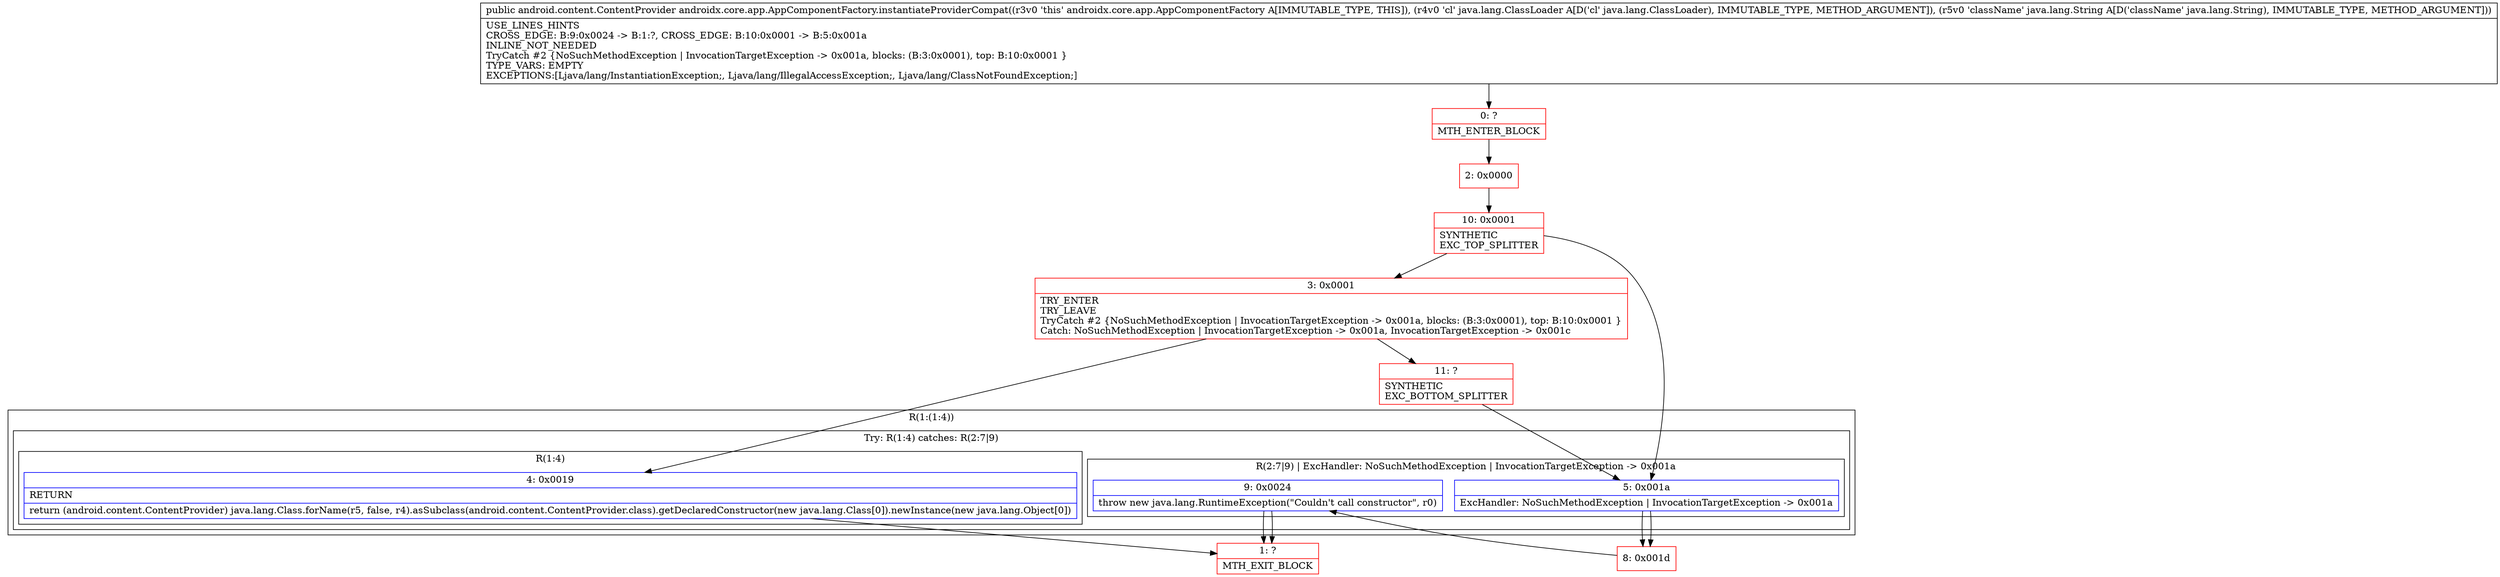 digraph "CFG forandroidx.core.app.AppComponentFactory.instantiateProviderCompat(Ljava\/lang\/ClassLoader;Ljava\/lang\/String;)Landroid\/content\/ContentProvider;" {
subgraph cluster_Region_174881210 {
label = "R(1:(1:4))";
node [shape=record,color=blue];
subgraph cluster_TryCatchRegion_1292473590 {
label = "Try: R(1:4) catches: R(2:7|9)";
node [shape=record,color=blue];
subgraph cluster_Region_1160134720 {
label = "R(1:4)";
node [shape=record,color=blue];
Node_4 [shape=record,label="{4\:\ 0x0019|RETURN\l|return (android.content.ContentProvider) java.lang.Class.forName(r5, false, r4).asSubclass(android.content.ContentProvider.class).getDeclaredConstructor(new java.lang.Class[0]).newInstance(new java.lang.Object[0])\l}"];
}
subgraph cluster_Region_1828767387 {
label = "R(2:7|9) | ExcHandler: NoSuchMethodException \| InvocationTargetException \-\> 0x001a\l";
node [shape=record,color=blue];
Node_5 [shape=record,label="{5\:\ 0x001a|ExcHandler: NoSuchMethodException \| InvocationTargetException \-\> 0x001a\l}"];
Node_9 [shape=record,label="{9\:\ 0x0024|throw new java.lang.RuntimeException(\"Couldn't call constructor\", r0)\l}"];
}
}
}
subgraph cluster_Region_1828767387 {
label = "R(2:7|9) | ExcHandler: NoSuchMethodException \| InvocationTargetException \-\> 0x001a\l";
node [shape=record,color=blue];
Node_5 [shape=record,label="{5\:\ 0x001a|ExcHandler: NoSuchMethodException \| InvocationTargetException \-\> 0x001a\l}"];
Node_9 [shape=record,label="{9\:\ 0x0024|throw new java.lang.RuntimeException(\"Couldn't call constructor\", r0)\l}"];
}
Node_0 [shape=record,color=red,label="{0\:\ ?|MTH_ENTER_BLOCK\l}"];
Node_2 [shape=record,color=red,label="{2\:\ 0x0000}"];
Node_10 [shape=record,color=red,label="{10\:\ 0x0001|SYNTHETIC\lEXC_TOP_SPLITTER\l}"];
Node_3 [shape=record,color=red,label="{3\:\ 0x0001|TRY_ENTER\lTRY_LEAVE\lTryCatch #2 \{NoSuchMethodException \| InvocationTargetException \-\> 0x001a, blocks: (B:3:0x0001), top: B:10:0x0001 \}\lCatch: NoSuchMethodException \| InvocationTargetException \-\> 0x001a, InvocationTargetException \-\> 0x001c\l}"];
Node_1 [shape=record,color=red,label="{1\:\ ?|MTH_EXIT_BLOCK\l}"];
Node_11 [shape=record,color=red,label="{11\:\ ?|SYNTHETIC\lEXC_BOTTOM_SPLITTER\l}"];
Node_8 [shape=record,color=red,label="{8\:\ 0x001d}"];
MethodNode[shape=record,label="{public android.content.ContentProvider androidx.core.app.AppComponentFactory.instantiateProviderCompat((r3v0 'this' androidx.core.app.AppComponentFactory A[IMMUTABLE_TYPE, THIS]), (r4v0 'cl' java.lang.ClassLoader A[D('cl' java.lang.ClassLoader), IMMUTABLE_TYPE, METHOD_ARGUMENT]), (r5v0 'className' java.lang.String A[D('className' java.lang.String), IMMUTABLE_TYPE, METHOD_ARGUMENT]))  | USE_LINES_HINTS\lCROSS_EDGE: B:9:0x0024 \-\> B:1:?, CROSS_EDGE: B:10:0x0001 \-\> B:5:0x001a\lINLINE_NOT_NEEDED\lTryCatch #2 \{NoSuchMethodException \| InvocationTargetException \-\> 0x001a, blocks: (B:3:0x0001), top: B:10:0x0001 \}\lTYPE_VARS: EMPTY\lEXCEPTIONS:[Ljava\/lang\/InstantiationException;, Ljava\/lang\/IllegalAccessException;, Ljava\/lang\/ClassNotFoundException;]\l}"];
MethodNode -> Node_0;Node_4 -> Node_1;
Node_5 -> Node_8;
Node_9 -> Node_1;
Node_5 -> Node_8;
Node_9 -> Node_1;
Node_0 -> Node_2;
Node_2 -> Node_10;
Node_10 -> Node_3;
Node_10 -> Node_5;
Node_3 -> Node_4;
Node_3 -> Node_11;
Node_11 -> Node_5;
Node_8 -> Node_9;
}

